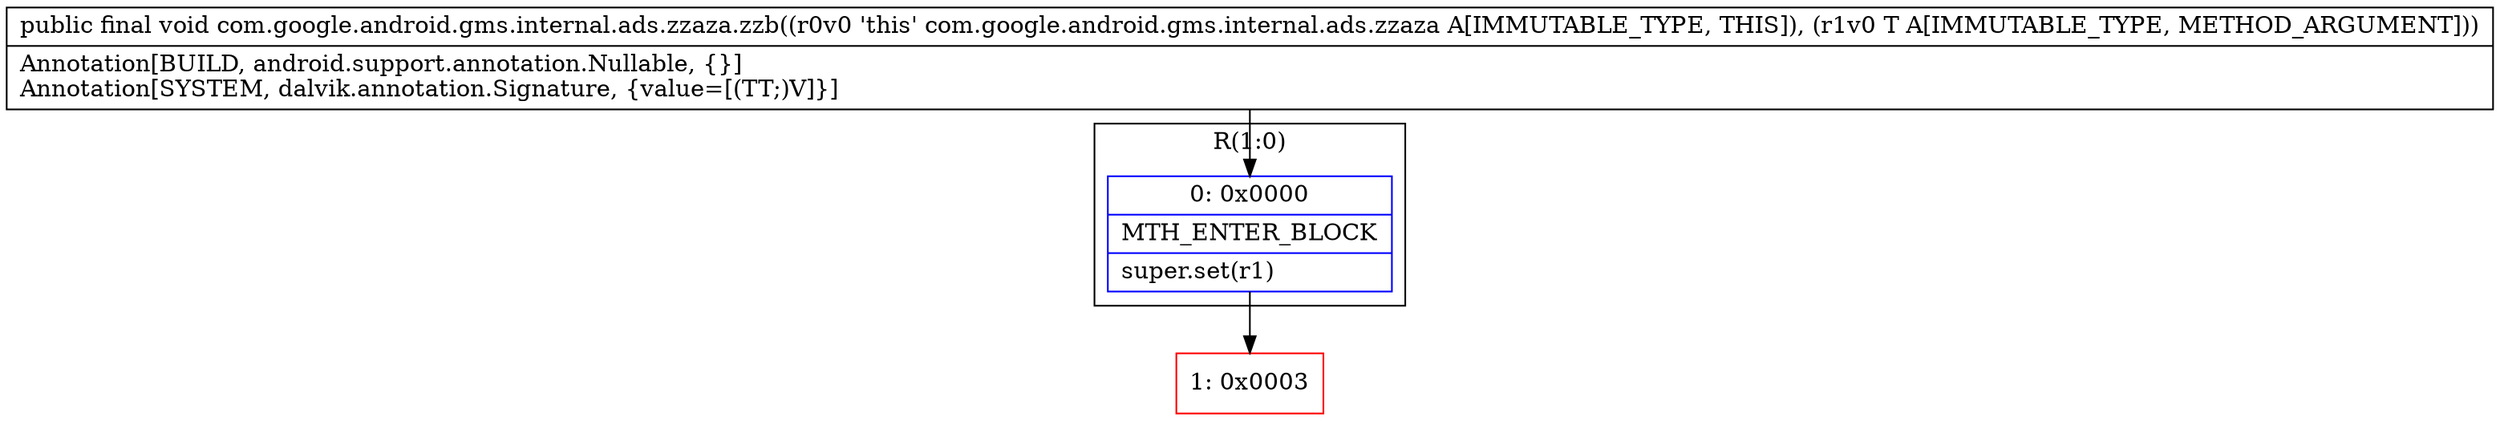 digraph "CFG forcom.google.android.gms.internal.ads.zzaza.zzb(Ljava\/lang\/Object;)V" {
subgraph cluster_Region_1970250363 {
label = "R(1:0)";
node [shape=record,color=blue];
Node_0 [shape=record,label="{0\:\ 0x0000|MTH_ENTER_BLOCK\l|super.set(r1)\l}"];
}
Node_1 [shape=record,color=red,label="{1\:\ 0x0003}"];
MethodNode[shape=record,label="{public final void com.google.android.gms.internal.ads.zzaza.zzb((r0v0 'this' com.google.android.gms.internal.ads.zzaza A[IMMUTABLE_TYPE, THIS]), (r1v0 T A[IMMUTABLE_TYPE, METHOD_ARGUMENT]))  | Annotation[BUILD, android.support.annotation.Nullable, \{\}]\lAnnotation[SYSTEM, dalvik.annotation.Signature, \{value=[(TT;)V]\}]\l}"];
MethodNode -> Node_0;
Node_0 -> Node_1;
}

